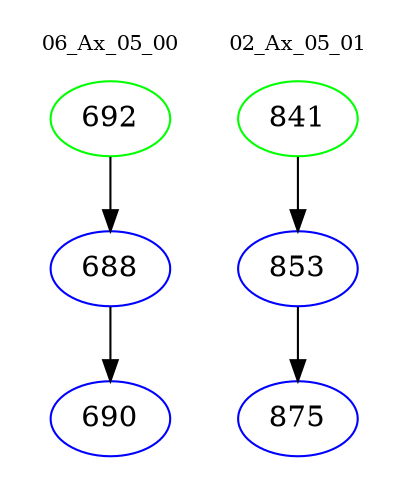 digraph{
subgraph cluster_0 {
color = white
label = "06_Ax_05_00";
fontsize=10;
T0_692 [label="692", color="green"]
T0_692 -> T0_688 [color="black"]
T0_688 [label="688", color="blue"]
T0_688 -> T0_690 [color="black"]
T0_690 [label="690", color="blue"]
}
subgraph cluster_1 {
color = white
label = "02_Ax_05_01";
fontsize=10;
T1_841 [label="841", color="green"]
T1_841 -> T1_853 [color="black"]
T1_853 [label="853", color="blue"]
T1_853 -> T1_875 [color="black"]
T1_875 [label="875", color="blue"]
}
}
